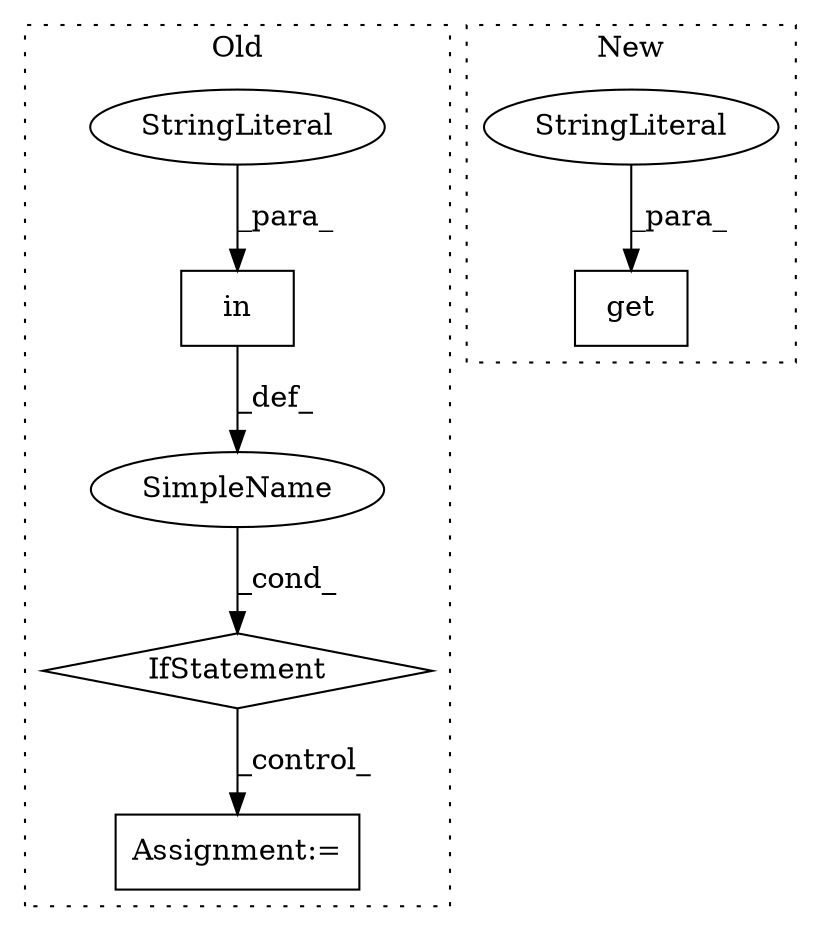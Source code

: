 digraph G {
subgraph cluster0 {
1 [label="in" a="105" s="2033" l="22" shape="box"];
3 [label="IfStatement" a="25" s="2021,2055" l="12,2" shape="diamond"];
5 [label="StringLiteral" a="45" s="2033" l="12" shape="ellipse"];
6 [label="SimpleName" a="42" s="" l="" shape="ellipse"];
7 [label="Assignment:=" a="7" s="2140" l="1" shape="box"];
label = "Old";
style="dotted";
}
subgraph cluster1 {
2 [label="get" a="32" s="2038,2054" l="4,1" shape="box"];
4 [label="StringLiteral" a="45" s="2042" l="12" shape="ellipse"];
label = "New";
style="dotted";
}
1 -> 6 [label="_def_"];
3 -> 7 [label="_control_"];
4 -> 2 [label="_para_"];
5 -> 1 [label="_para_"];
6 -> 3 [label="_cond_"];
}